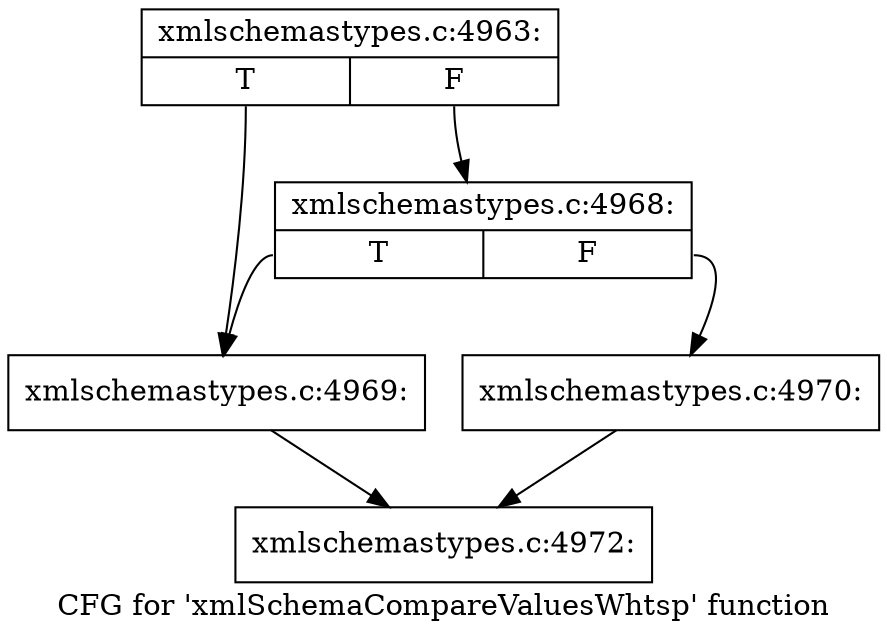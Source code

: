 digraph "CFG for 'xmlSchemaCompareValuesWhtsp' function" {
	label="CFG for 'xmlSchemaCompareValuesWhtsp' function";

	Node0x56fec30 [shape=record,label="{xmlschemastypes.c:4963:|{<s0>T|<s1>F}}"];
	Node0x56fec30:s0 -> Node0x5703af0;
	Node0x56fec30:s1 -> Node0x5703b90;
	Node0x5703b90 [shape=record,label="{xmlschemastypes.c:4968:|{<s0>T|<s1>F}}"];
	Node0x5703b90:s0 -> Node0x5703af0;
	Node0x5703b90:s1 -> Node0x5703b40;
	Node0x5703af0 [shape=record,label="{xmlschemastypes.c:4969:}"];
	Node0x5703af0 -> Node0x56fef50;
	Node0x5703b40 [shape=record,label="{xmlschemastypes.c:4970:}"];
	Node0x5703b40 -> Node0x56fef50;
	Node0x56fef50 [shape=record,label="{xmlschemastypes.c:4972:}"];
}
